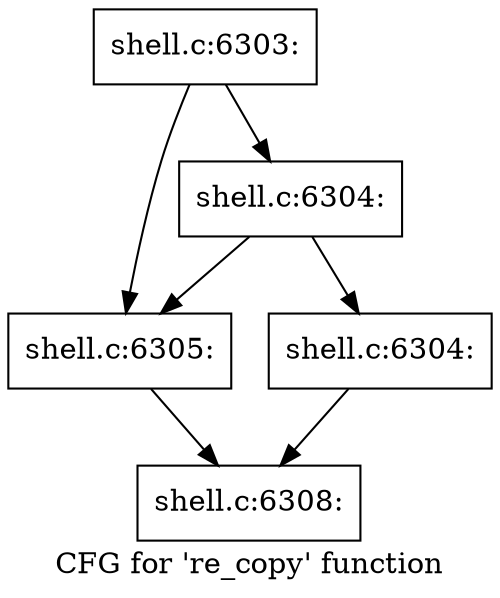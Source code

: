digraph "CFG for 're_copy' function" {
	label="CFG for 're_copy' function";

	Node0x560276a25850 [shape=record,label="{shell.c:6303:}"];
	Node0x560276a25850 -> Node0x560276a43120;
	Node0x560276a25850 -> Node0x560276a430d0;
	Node0x560276a43120 [shape=record,label="{shell.c:6304:}"];
	Node0x560276a43120 -> Node0x560276a43080;
	Node0x560276a43120 -> Node0x560276a430d0;
	Node0x560276a43080 [shape=record,label="{shell.c:6304:}"];
	Node0x560276a43080 -> Node0x560276a259d0;
	Node0x560276a430d0 [shape=record,label="{shell.c:6305:}"];
	Node0x560276a430d0 -> Node0x560276a259d0;
	Node0x560276a259d0 [shape=record,label="{shell.c:6308:}"];
}
